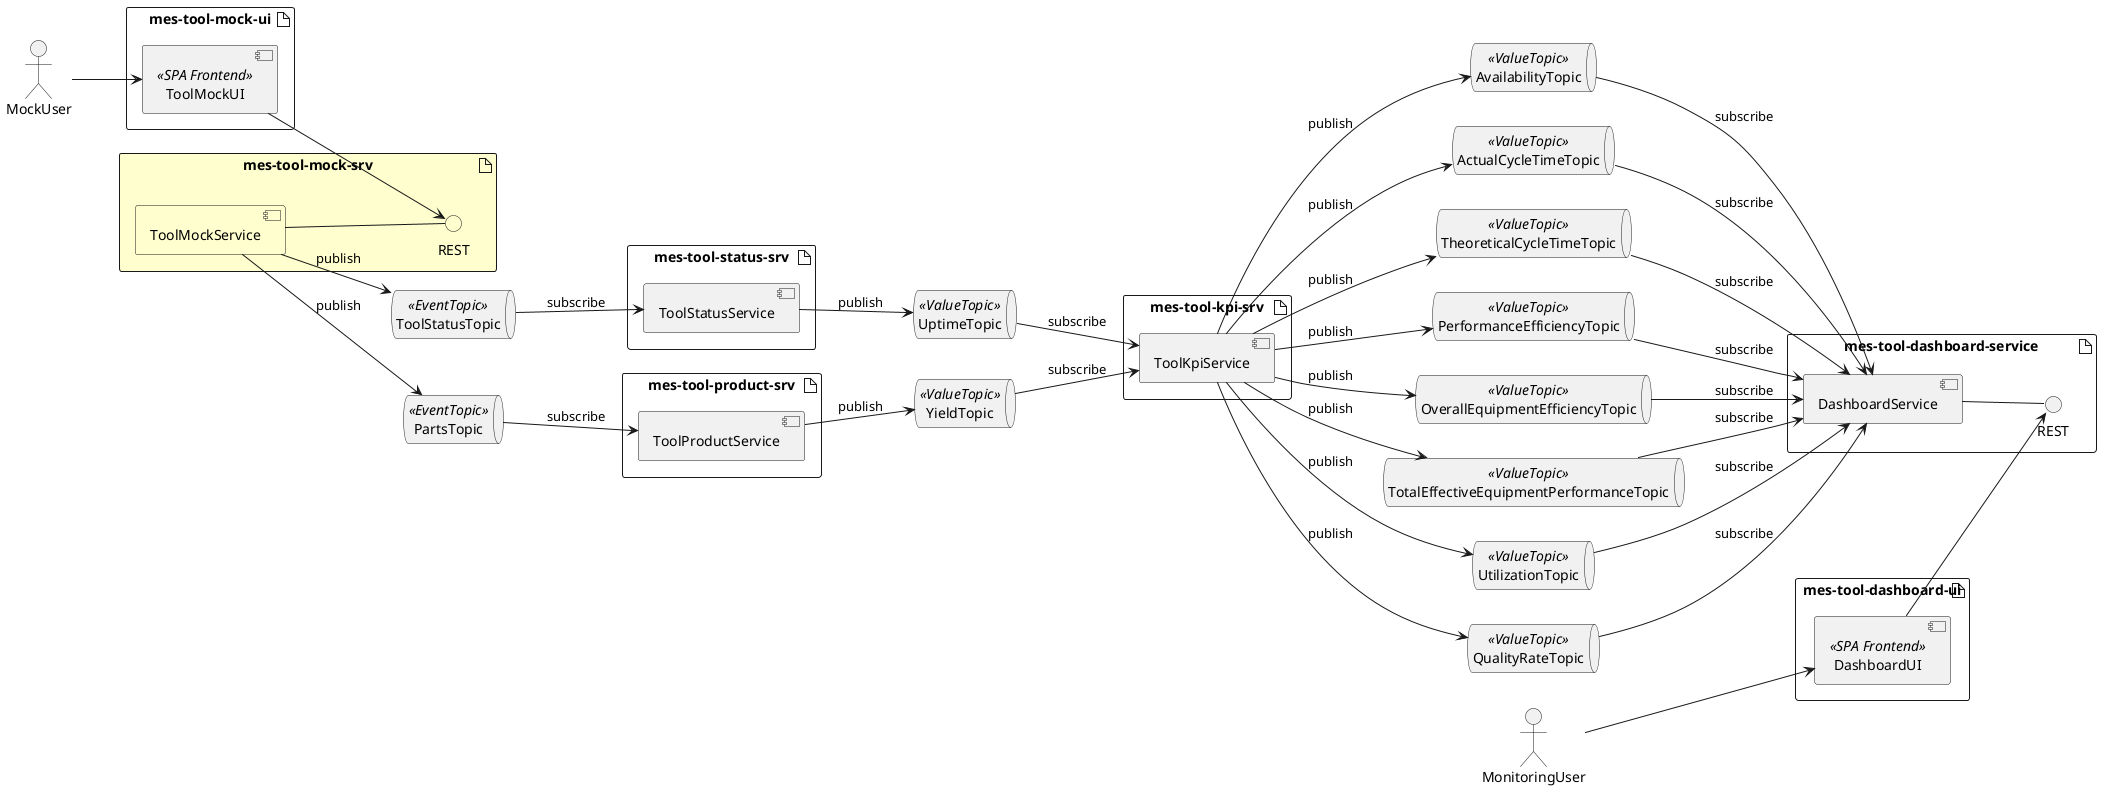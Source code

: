 @startuml
left to right direction

artifact "mes-tool-mock-ui" {
    component ToolMockUI <<SPA Frontend>>

}

artifact "mes-tool-mock-srv" #FEFECE {
    component ToolMockService #FEFECE
    interface REST as rest2 #FEFECE
    ToolMockService -- rest2
}

actor MockUser

queue ToolStatusTopic <<EventTopic>>
queue PartsTopic <<EventTopic>>
queue UptimeTopic <<ValueTopic>>
queue YieldTopic <<ValueTopic>>

artifact "mes-tool-status-srv" {
    component ToolStatusService
}

artifact "mes-tool-product-srv" {
    component ToolProductService
}

artifact "mes-tool-kpi-srv" {
    component ToolKpiService
}

artifact "mes-tool-dashboard-service" {
    component DashboardService

    interface REST as rest3
    DashboardService -- rest3
}

artifact "mes-tool-dashboard-ui" {
    component DashboardUI <<SPA Frontend>>
}

actor MonitoringUser

queue AvailabilityTopic <<ValueTopic>>
queue ActualCycleTimeTopic <<ValueTopic>>
queue TheoreticalCycleTimeTopic <<ValueTopic>>
queue PerformanceEfficiencyTopic <<ValueTopic>>
queue OverallEquipmentEfficiencyTopic <<ValueTopic>>
queue TotalEffectiveEquipmentPerformanceTopic <<ValueTopic>>
queue UtilizationTopic <<ValueTopic>>
queue QualityRateTopic <<ValueTopic>>

MockUser --> ToolMockUI
ToolMockUI --> rest2

ToolMockService --> ToolStatusTopic: publish
ToolMockService --> PartsTopic: publish

ToolProductService --> YieldTopic: publish
PartsTopic --> ToolProductService: subscribe

ToolStatusService --> UptimeTopic: publish
ToolStatusTopic --> ToolStatusService: subscribe

UptimeTopic --> ToolKpiService: subscribe
YieldTopic --> ToolKpiService: subscribe

ToolKpiService --> AvailabilityTopic: publish
ToolKpiService --> ActualCycleTimeTopic: publish
ToolKpiService --> TheoreticalCycleTimeTopic: publish
ToolKpiService --> PerformanceEfficiencyTopic: publish
ToolKpiService --> OverallEquipmentEfficiencyTopic: publish
ToolKpiService --> TotalEffectiveEquipmentPerformanceTopic: publish
ToolKpiService --> UtilizationTopic: publish
ToolKpiService --> QualityRateTopic: publish

AvailabilityTopic --> DashboardService: subscribe
ActualCycleTimeTopic --> DashboardService: subscribe
TheoreticalCycleTimeTopic --> DashboardService: subscribe
PerformanceEfficiencyTopic --> DashboardService: subscribe
OverallEquipmentEfficiencyTopic --> DashboardService: subscribe
TotalEffectiveEquipmentPerformanceTopic --> DashboardService: subscribe
UtilizationTopic --> DashboardService: subscribe
QualityRateTopic --> DashboardService: subscribe

DashboardUI --> rest3
MonitoringUser --> DashboardUI

@enduml